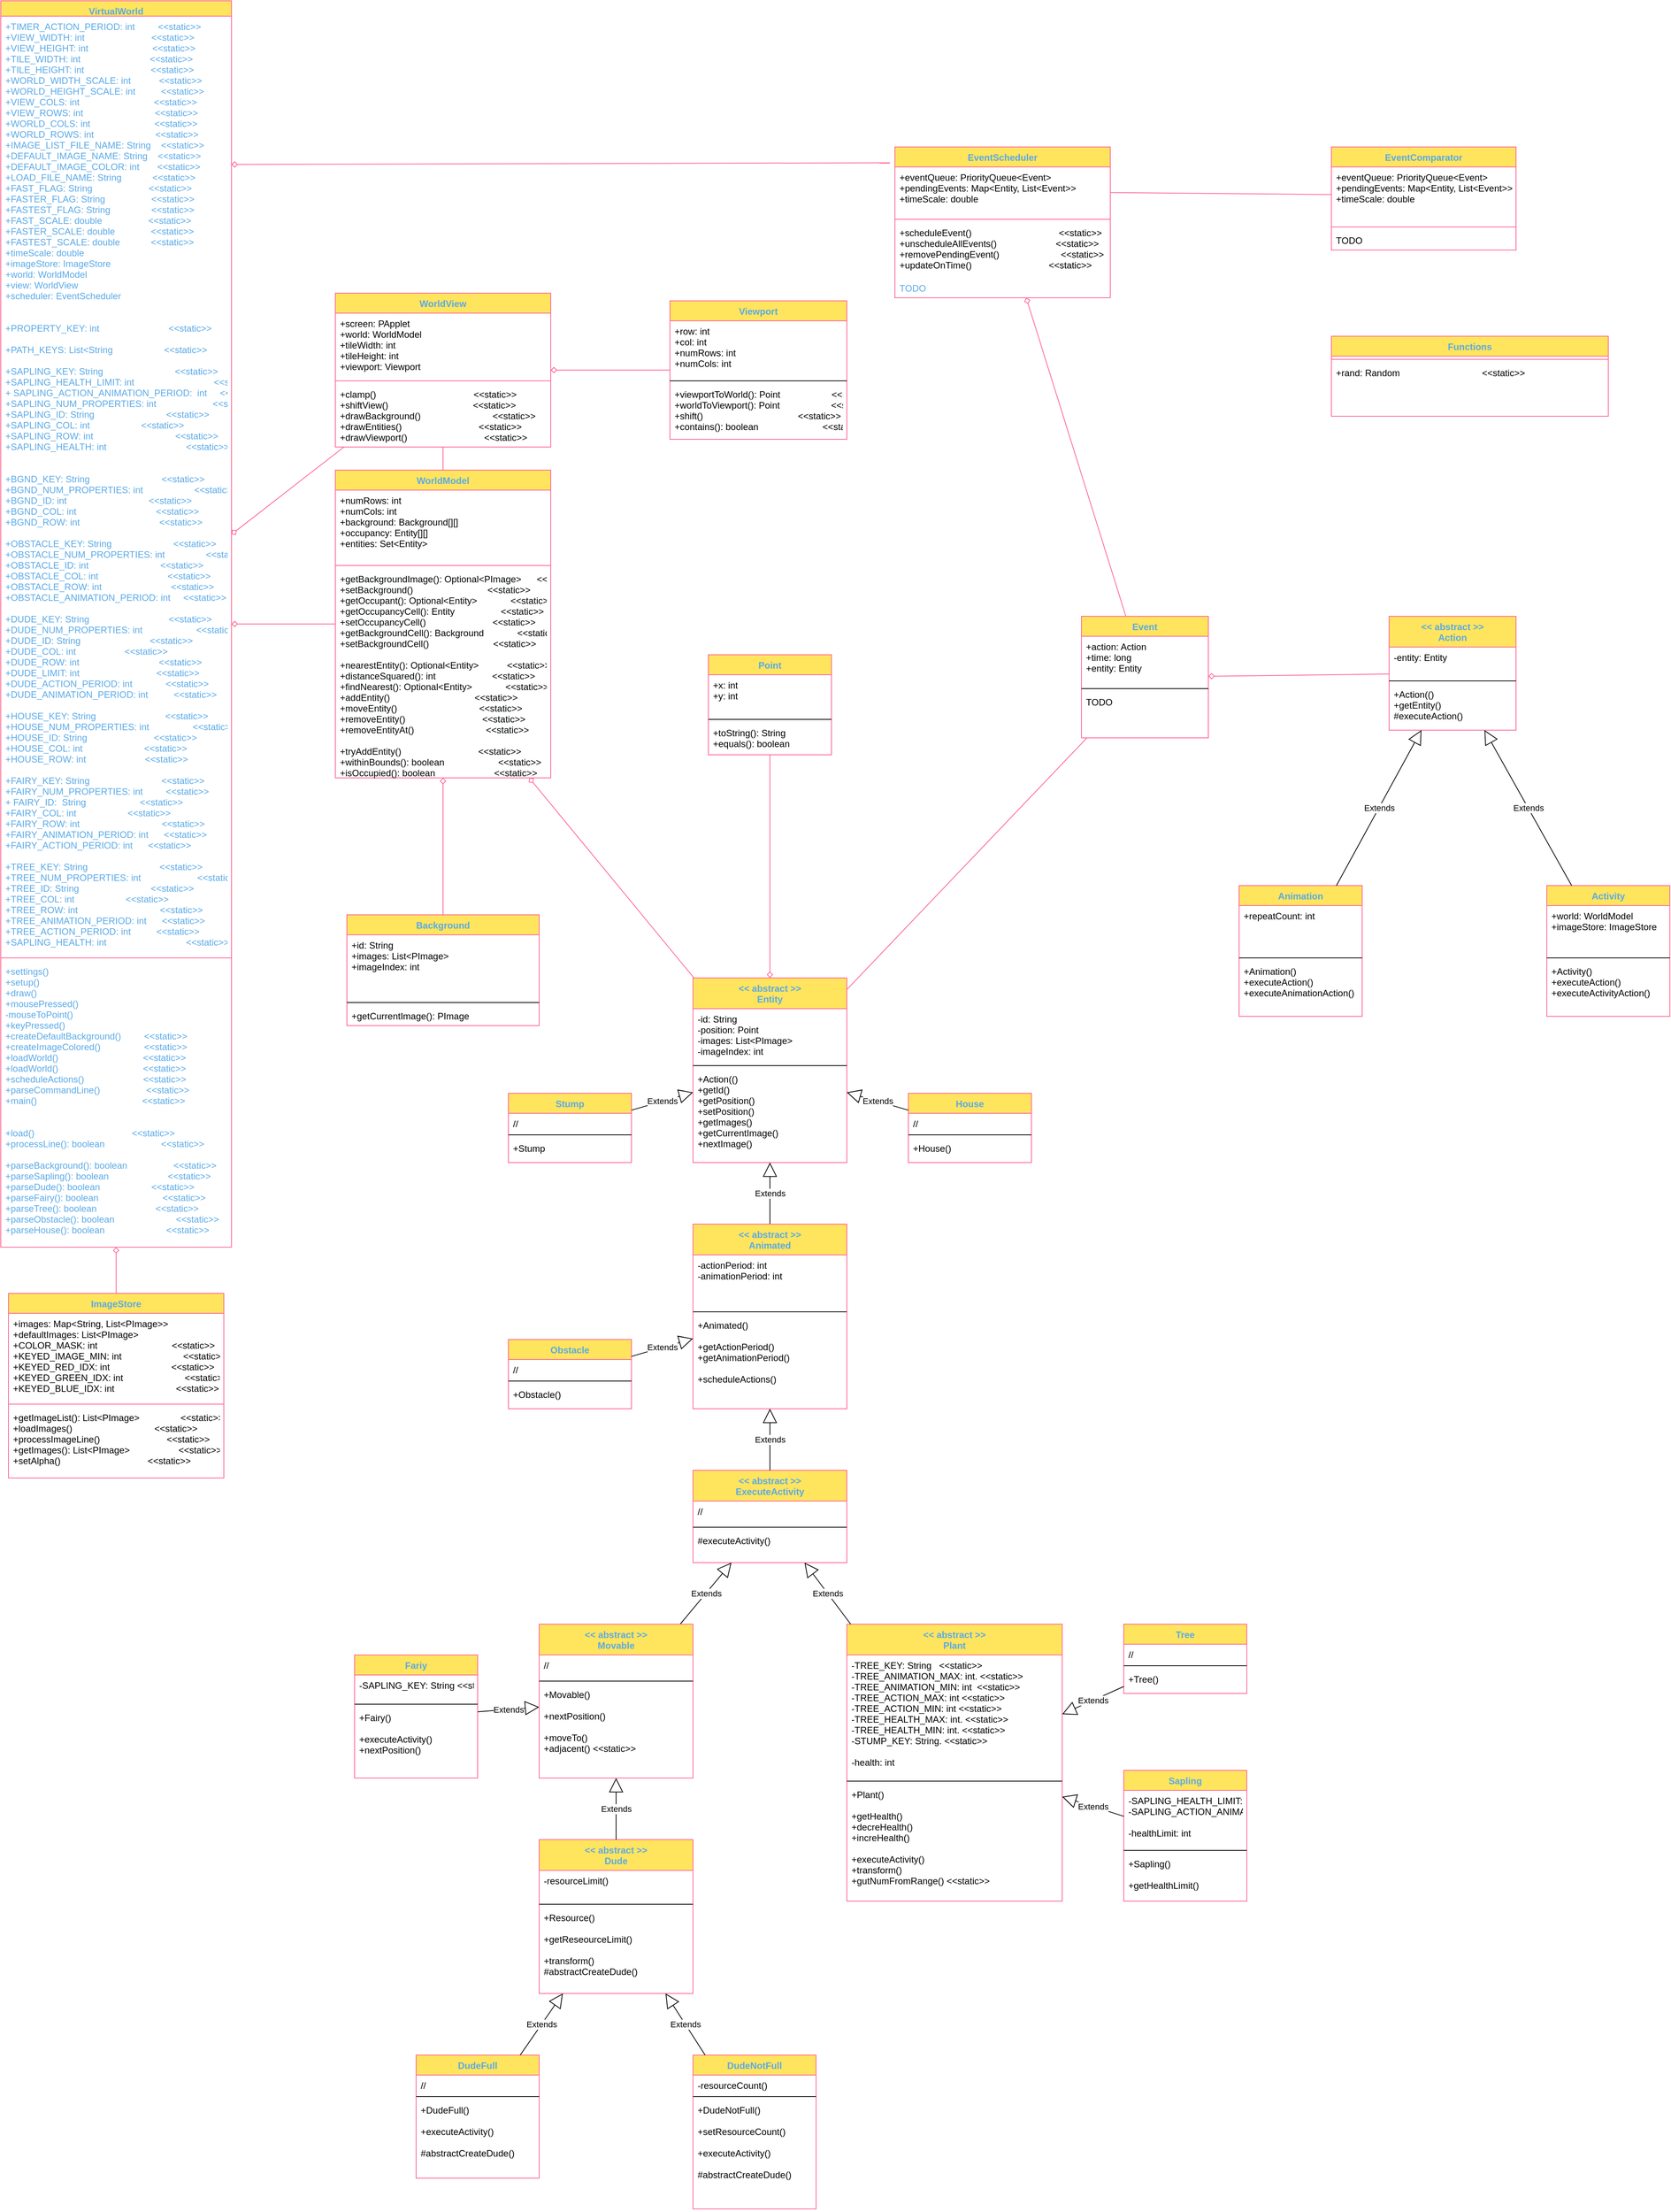 <mxfile version="16.6.4" type="device"><diagram id="Yo6Zvny2ZRX3JAPKxXua" name="Page 2"><mxGraphModel dx="1546" dy="811" grid="1" gridSize="10" guides="1" tooltips="1" connect="1" arrows="1" fold="1" page="1" pageScale="1" pageWidth="850" pageHeight="1100" math="0" shadow="0"><root><mxCell id="0"/><mxCell id="1" parent="0"/><mxCell id="8I9pphBKhg92I5GMk5e_-31" value="" style="graphMlID=e0;endArrow=none;strokeColor=#FF6392;strokeWidth=1.0;startArrow=diamond;startFill=0;endFill=1;fontColor=#5AA9E6;" parent="1" source="8I9pphBKhg92I5GMk5e_-50" target="8I9pphBKhg92I5GMk5e_-54" edge="1"><mxGeometry relative="1" as="geometry"/></mxCell><mxCell id="8I9pphBKhg92I5GMk5e_-32" value="" style="graphMlID=e1;endArrow=none;strokeColor=#FF6392;strokeWidth=1.0;startArrow=diamond;startFill=0;endFill=1;fontColor=#5AA9E6;" parent="1" source="8I9pphBKhg92I5GMk5e_-50" target="8I9pphBKhg92I5GMk5e_-60" edge="1"><mxGeometry relative="1" as="geometry"/></mxCell><mxCell id="8I9pphBKhg92I5GMk5e_-33" value="" style="graphMlID=e2;endArrow=none;strokeColor=#FF6392;strokeWidth=1.0;startArrow=diamond;startFill=0;endFill=1;fontColor=#5AA9E6;" parent="1" source="8I9pphBKhg92I5GMk5e_-60" target="8I9pphBKhg92I5GMk5e_-89" edge="1"><mxGeometry relative="1" as="geometry"><mxPoint x="648" y="240" as="sourcePoint"/></mxGeometry></mxCell><mxCell id="8I9pphBKhg92I5GMk5e_-34" value="" style="graphMlID=e3;endArrow=none;strokeColor=#FF6392;strokeWidth=1.0;startArrow=diamond;startFill=0;endFill=1;fontColor=#5AA9E6;entryX=-0.023;entryY=0.105;entryDx=0;entryDy=0;entryPerimeter=0;exitX=1;exitY=0.158;exitDx=0;exitDy=0;exitPerimeter=0;" parent="1" source="8I9pphBKhg92I5GMk5e_-51" target="8I9pphBKhg92I5GMk5e_-64" edge="1"><mxGeometry relative="1" as="geometry"><mxPoint x="840" y="580" as="targetPoint"/></mxGeometry></mxCell><mxCell id="8I9pphBKhg92I5GMk5e_-35" value="" style="graphMlID=e4;endArrow=none;strokeColor=#FF6392;strokeWidth=1.0;startArrow=diamond;startFill=0;endFill=1;fontColor=#5AA9E6;" parent="1" source="8I9pphBKhg92I5GMk5e_-53" target="8I9pphBKhg92I5GMk5e_-69" edge="1"><mxGeometry relative="1" as="geometry"/></mxCell><mxCell id="8I9pphBKhg92I5GMk5e_-36" value="" style="graphMlID=e5;endArrow=none;strokeColor=#FF6392;strokeWidth=1.0;startArrow=diamond;startFill=0;endFill=1;fontColor=#5AA9E6;" parent="1" source="8I9pphBKhg92I5GMk5e_-57" target="8I9pphBKhg92I5GMk5e_-82" edge="1"><mxGeometry relative="1" as="geometry"/></mxCell><mxCell id="8I9pphBKhg92I5GMk5e_-37" value="" style="graphMlID=e6;endArrow=none;strokeColor=#FF6392;strokeWidth=1.0;startArrow=diamond;startFill=0;endFill=1;fontColor=#5AA9E6;" parent="1" source="8I9pphBKhg92I5GMk5e_-64" target="8I9pphBKhg92I5GMk5e_-96" edge="1"><mxGeometry relative="1" as="geometry"/></mxCell><mxCell id="8I9pphBKhg92I5GMk5e_-38" value="" style="graphMlID=e7;endArrow=none;strokeColor=#FF6392;strokeWidth=1.0;startArrow=none;startFill=1;endFill=1;fontColor=#5AA9E6;" parent="1" source="8I9pphBKhg92I5GMk5e_-65" target="8I9pphBKhg92I5GMk5e_-73" edge="1"><mxGeometry relative="1" as="geometry"/></mxCell><mxCell id="8I9pphBKhg92I5GMk5e_-39" value="" style="graphMlID=e8;endArrow=none;strokeColor=#FF6392;strokeWidth=1.0;startArrow=diamond;startFill=0;endFill=1;fontColor=#5AA9E6;" parent="1" source="8I9pphBKhg92I5GMk5e_-57" target="BsFoNp_KqIz-c0lvUSB7-7" edge="1"><mxGeometry relative="1" as="geometry"><mxPoint x="710" y="80" as="sourcePoint"/><mxPoint x="940" y="1207.894" as="targetPoint"/></mxGeometry></mxCell><mxCell id="8I9pphBKhg92I5GMk5e_-40" value="" style="graphMlID=e9;endArrow=none;strokeColor=#FF6392;strokeWidth=1.0;startArrow=diamond;startFill=0;endFill=1;fontColor=#5AA9E6;" parent="1" source="BsFoNp_KqIz-c0lvUSB7-7" target="8I9pphBKhg92I5GMk5e_-104" edge="1"><mxGeometry relative="1" as="geometry"><mxPoint x="1020" y="1198" as="sourcePoint"/></mxGeometry></mxCell><mxCell id="8I9pphBKhg92I5GMk5e_-42" value="" style="graphMlID=e11;endArrow=none;strokeColor=#FF6392;strokeWidth=1.0;startArrow=diamond;startFill=0;endFill=1;fontColor=#5AA9E6;" parent="1" source="8I9pphBKhg92I5GMk5e_-96" target="BsFoNp_KqIz-c0lvUSB7-1" edge="1"><mxGeometry relative="1" as="geometry"><mxPoint x="1507.5" y="1120" as="targetPoint"/></mxGeometry></mxCell><mxCell id="8I9pphBKhg92I5GMk5e_-44" value="" style="graphMlID=e13;endArrow=none;strokeColor=#FF6392;strokeWidth=1.0;startArrow=none;startFill=1;endFill=1;fontColor=#5AA9E6;" parent="1" source="8I9pphBKhg92I5GMk5e_-60" target="8I9pphBKhg92I5GMk5e_-54" edge="1"><mxGeometry relative="1" as="geometry"><mxPoint x="595" y="660" as="targetPoint"/></mxGeometry></mxCell><mxCell id="8I9pphBKhg92I5GMk5e_-45" value="" style="graphMlID=e14;endArrow=none;strokeColor=#FF6392;strokeWidth=1.0;startArrow=none;startFill=1;endFill=1;fontColor=#5AA9E6;" parent="1" source="8I9pphBKhg92I5GMk5e_-96" target="BsFoNp_KqIz-c0lvUSB7-7" edge="1"><mxGeometry relative="1" as="geometry"><mxPoint x="1100" y="1218.344" as="targetPoint"/></mxGeometry></mxCell><mxCell id="8I9pphBKhg92I5GMk5e_-50" value="VirtualWorld" style="swimlane;fontStyle=1;align=center;verticalAlign=top;childLayout=stackLayout;horizontal=1;startSize=20;horizontalStack=0;resizeParent=1;resizeParentMax=0;resizeLast=0;collapsible=1;marginBottom=0;hachureGap=4;pointerEvents=0;fillColor=#FFE45E;strokeColor=#FF6392;fontColor=#5AA9E6;" parent="1" vertex="1"><mxGeometry x="20" y="10" width="300" height="1620" as="geometry"/></mxCell><mxCell id="8I9pphBKhg92I5GMk5e_-51" value="+TIMER_ACTION_PERIOD: int         &lt;&lt;static&gt;&gt;&#10;+VIEW_WIDTH: int                          &lt;&lt;static&gt;&gt;&#10;+VIEW_HEIGHT: int                         &lt;&lt;static&gt;&gt;&#10;+TILE_WIDTH: int                           &lt;&lt;static&gt;&gt;&#10;+TILE_HEIGHT: int                          &lt;&lt;static&gt;&gt;&#10;+WORLD_WIDTH_SCALE: int           &lt;&lt;static&gt;&gt;&#10;+WORLD_HEIGHT_SCALE: int          &lt;&lt;static&gt;&gt;&#10;+VIEW_COLS: int                             &lt;&lt;static&gt;&gt;&#10;+VIEW_ROWS: int                            &lt;&lt;static&gt;&gt;&#10;+WORLD_COLS: int                         &lt;&lt;static&gt;&gt;&#10;+WORLD_ROWS: int                        &lt;&lt;static&gt;&gt;&#10;+IMAGE_LIST_FILE_NAME: String    &lt;&lt;static&gt;&gt;&#10;+DEFAULT_IMAGE_NAME: String    &lt;&lt;static&gt;&gt;&#10;+DEFAULT_IMAGE_COLOR: int       &lt;&lt;static&gt;&gt;&#10;+LOAD_FILE_NAME: String            &lt;&lt;static&gt;&gt;&#10;+FAST_FLAG: String                      &lt;&lt;static&gt;&gt;&#10;+FASTER_FLAG: String                  &lt;&lt;static&gt;&gt;&#10;+FASTEST_FLAG: String                &lt;&lt;static&gt;&gt;&#10;+FAST_SCALE: double                  &lt;&lt;static&gt;&gt;&#10;+FASTER_SCALE: double              &lt;&lt;static&gt;&gt;&#10;+FASTEST_SCALE: double            &lt;&lt;static&gt;&gt;&#10;+timeScale: double&#10;+imageStore: ImageStore&#10;+world: WorldModel&#10;+view: WorldView&#10;+scheduler: EventScheduler&#10;&#10;&#10;+PROPERTY_KEY: int                           &lt;&lt;static&gt;&gt;&#10;&#10;+PATH_KEYS: List&lt;String                    &lt;&lt;static&gt;&gt;&#10;&#10;+SAPLING_KEY: String                            &lt;&lt;static&gt;&gt;&#10;+SAPLING_HEALTH_LIMIT: int                               &lt;&lt;static&gt;&gt;&#10;+ SAPLING_ACTION_ANIMATION_PERIOD:  int     &lt;&lt;static&gt;&gt;&#10;+SAPLING_NUM_PROPERTIES: int                      &lt;&lt;static&gt;&gt;&#10;+SAPLING_ID: String                            &lt;&lt;static&gt;&gt;&#10;+SAPLING_COL: int                    &lt;&lt;static&gt;&gt;&#10;+SAPLING_ROW: int                                &lt;&lt;static&gt;&gt;&#10;+SAPLING_HEALTH: int                               &lt;&lt;static&gt;&gt;&#10;&#10;&#10;+BGND_KEY: String                            &lt;&lt;static&gt;&gt;&#10;+BGND_NUM_PROPERTIES: int                    &lt;&lt;static&gt;&gt;&#10;+BGND_ID: int                                &lt;&lt;static&gt;&gt;&#10;+BGND_COL: int                               &lt;&lt;static&gt;&gt;&#10;+BGND_ROW: int                               &lt;&lt;static&gt;&gt;&#10;&#10;+OBSTACLE_KEY: String                        &lt;&lt;static&gt;&gt;&#10;+OBSTACLE_NUM_PROPERTIES: int                &lt;&lt;static&gt;&gt;&#10;+OBSTACLE_ID: int                            &lt;&lt;static&gt;&gt;&#10;+OBSTACLE_COL: int                           &lt;&lt;static&gt;&gt;&#10;+OBSTACLE_ROW: int                           &lt;&lt;static&gt;&gt;&#10;+OBSTACLE_ANIMATION_PERIOD: int     &lt;&lt;static&gt;&gt;&#10;&#10;+DUDE_KEY: String                               &lt;&lt;static&gt;&gt;&#10;+DUDE_NUM_PROPERTIES: int                     &lt;&lt;static&gt;&gt;&#10;+DUDE_ID: String                           &lt;&lt;static&gt;&gt;&#10;+DUDE_COL: int                   &lt;&lt;static&gt;&gt;&#10;+DUDE_ROW: int                               &lt;&lt;static&gt;&gt;&#10;+DUDE_LIMIT: int                              &lt;&lt;static&gt;&gt;&#10;+DUDE_ACTION_PERIOD: int             &lt;&lt;static&gt;&gt;&#10;+DUDE_ANIMATION_PERIOD: int          &lt;&lt;static&gt;&gt;&#10;&#10;+HOUSE_KEY: String                           &lt;&lt;static&gt;&gt;&#10;+HOUSE_NUM_PROPERTIES: int                 &lt;&lt;static&gt;&gt;&#10;+HOUSE_ID: String                          &lt;&lt;static&gt;&gt;&#10;+HOUSE_COL: int                        &lt;&lt;static&gt;&gt;&#10;+HOUSE_ROW: int                       &lt;&lt;static&gt;&gt;&#10;&#10;+FAIRY_KEY: String                            &lt;&lt;static&gt;&gt;&#10;+FAIRY_NUM_PROPERTIES: int         &lt;&lt;static&gt;&gt;&#10;+ FAIRY_ID:  String                     &lt;&lt;static&gt;&gt;&#10;+FAIRY_COL: int                    &lt;&lt;static&gt;&gt;&#10;+FAIRY_ROW: int                                &lt;&lt;static&gt;&gt;&#10;+FAIRY_ANIMATION_PERIOD: int      &lt;&lt;static&gt;&gt;&#10;+FAIRY_ACTION_PERIOD: int      &lt;&lt;static&gt;&gt;&#10;&#10;+TREE_KEY: String                            &lt;&lt;static&gt;&gt;&#10;+TREE_NUM_PROPERTIES: int                      &lt;&lt;static&gt;&gt;&#10;+TREE_ID: String                            &lt;&lt;static&gt;&gt;&#10;+TREE_COL: int                    &lt;&lt;static&gt;&gt;&#10;+TREE_ROW: int                                &lt;&lt;static&gt;&gt;&#10;+TREE_ANIMATION_PERIOD: int      &lt;&lt;static&gt;&gt;&#10;+TREE_ACTION_PERIOD: int          &lt;&lt;static&gt;&gt;&#10;+SAPLING_HEALTH: int                               &lt;&lt;static&gt;&gt;&#10;" style="text;strokeColor=none;fillColor=none;align=left;verticalAlign=top;spacingLeft=4;spacingRight=4;overflow=hidden;rotatable=0;points=[[0,0.5],[1,0.5]];portConstraint=eastwest;fontColor=#5AA9E6;" parent="8I9pphBKhg92I5GMk5e_-50" vertex="1"><mxGeometry y="20" width="300" height="1220" as="geometry"/></mxCell><mxCell id="8I9pphBKhg92I5GMk5e_-52" value="" style="line;strokeWidth=1;fillColor=none;align=left;verticalAlign=middle;spacingTop=-1;spacingLeft=3;spacingRight=3;rotatable=0;labelPosition=right;points=[];portConstraint=eastwest;strokeColor=#FF6392;fontColor=#5AA9E6;" parent="8I9pphBKhg92I5GMk5e_-50" vertex="1"><mxGeometry y="1240" width="300" height="8" as="geometry"/></mxCell><mxCell id="8I9pphBKhg92I5GMk5e_-53" value="+settings()&#10;+setup()&#10;+draw()&#10;+mousePressed()&#10;-mouseToPoint()&#10;+keyPressed()&#10;+createDefaultBackground()         &lt;&lt;static&gt;&gt;&#10;+createImageColored()                 &lt;&lt;static&gt;&gt;&#10;+loadWorld()                                 &lt;&lt;static&gt;&gt;&#10;+loadWorld()                                 &lt;&lt;static&gt;&gt;&#10;+scheduleActions()                       &lt;&lt;static&gt;&gt;&#10;+parseCommandLine()                  &lt;&lt;static&gt;&gt;&#10;+main()                                         &lt;&lt;static&gt;&gt;&#10;&#10;&#10;+load()                                      &lt;&lt;static&gt;&gt;&#10;+processLine(): boolean                      &lt;&lt;static&gt;&gt;&#10;&#10;+parseBackground(): boolean                  &lt;&lt;static&gt;&gt;&#10;+parseSapling(): boolean                       &lt;&lt;static&gt;&gt;&#10;+parseDude(): boolean                    &lt;&lt;static&gt;&gt;&#10;+parseFairy(): boolean                         &lt;&lt;static&gt;&gt;&#10;+parseTree(): boolean                       &lt;&lt;static&gt;&gt;&#10;+parseObstacle(): boolean                        &lt;&lt;static&gt;&gt;&#10;+parseHouse(): boolean                        &lt;&lt;static&gt;&gt;" style="text;strokeColor=none;fillColor=none;align=left;verticalAlign=top;spacingLeft=4;spacingRight=4;overflow=hidden;rotatable=0;points=[[0,0.5],[1,0.5]];portConstraint=eastwest;fontColor=#5AA9E6;" parent="8I9pphBKhg92I5GMk5e_-50" vertex="1"><mxGeometry y="1248" width="300" height="372" as="geometry"/></mxCell><mxCell id="8I9pphBKhg92I5GMk5e_-54" value="WorldModel" style="swimlane;fontStyle=1;align=center;verticalAlign=top;childLayout=stackLayout;horizontal=1;startSize=26;horizontalStack=0;resizeParent=1;resizeParentMax=0;resizeLast=0;collapsible=1;marginBottom=0;hachureGap=4;pointerEvents=0;sketch=0;fontColor=#5AA9E6;strokeColor=#FF6392;fillColor=#FFE45E;" parent="1" vertex="1"><mxGeometry x="455" y="620" width="280" height="400" as="geometry"/></mxCell><mxCell id="8I9pphBKhg92I5GMk5e_-55" value="+numRows: int&#10;+numCols: int&#10;+background: Background[][]&#10;+occupancy: Entity[][]&#10;+entities: Set&lt;Entity&gt;" style="text;strokeColor=none;fillColor=none;align=left;verticalAlign=top;spacingLeft=4;spacingRight=4;overflow=hidden;rotatable=0;points=[[0,0.5],[1,0.5]];portConstraint=eastwest;fontColor=#000000;" parent="8I9pphBKhg92I5GMk5e_-54" vertex="1"><mxGeometry y="26" width="280" height="94" as="geometry"/></mxCell><mxCell id="8I9pphBKhg92I5GMk5e_-56" value="" style="line;strokeWidth=1;fillColor=none;align=left;verticalAlign=middle;spacingTop=-1;spacingLeft=3;spacingRight=3;rotatable=0;labelPosition=right;points=[];portConstraint=eastwest;strokeColor=#FF6392;fontColor=#5AA9E6;" parent="8I9pphBKhg92I5GMk5e_-54" vertex="1"><mxGeometry y="120" width="280" height="8" as="geometry"/></mxCell><mxCell id="8I9pphBKhg92I5GMk5e_-57" value="+getBackgroundImage(): Optional&lt;PImage&gt;      &lt;&lt;static&gt;&gt;&#10;+setBackground()                             &lt;&lt;static&gt;&gt;&#10;+getOccupant(): Optional&lt;Entity&gt;             &lt;&lt;static&gt;&gt;&#10;+getOccupancyCell(): Entity                  &lt;&lt;static&gt;&gt;&#10;+setOccupancyCell()                          &lt;&lt;static&gt;&gt;&#10;+getBackgroundCell(): Background             &lt;&lt;static&gt;&gt;&#10;+setBackgroundCell()                         &lt;&lt;static&gt;&gt;&#10;&#10;+nearestEntity(): Optional&lt;Entity&gt;           &lt;&lt;static&gt;&gt;&#10;+distanceSquared(): int                      &lt;&lt;static&gt;&gt;&#10;+findNearest(): Optional&lt;Entity&gt;             &lt;&lt;static&gt;&gt;&#10;+addEntity()                                 &lt;&lt;static&gt;&gt;&#10;+moveEntity()                                &lt;&lt;static&gt;&gt;&#10;+removeEntity()                              &lt;&lt;static&gt;&gt;&#10;+removeEntityAt()                            &lt;&lt;static&gt;&gt;&#10;&#10;+tryAddEntity()                              &lt;&lt;static&gt;&gt;&#10;+withinBounds(): boolean                     &lt;&lt;static&gt;&gt;&#10;+isOccupied(): boolean                       &lt;&lt;static&gt;&gt;&#10;&#10;&#10;" style="text;strokeColor=none;fillColor=none;align=left;verticalAlign=top;spacingLeft=4;spacingRight=4;overflow=hidden;rotatable=0;points=[[0,0.5],[1,0.5]];portConstraint=eastwest;fontColor=#020405;" parent="8I9pphBKhg92I5GMk5e_-54" vertex="1"><mxGeometry y="128" width="280" height="272" as="geometry"/></mxCell><mxCell id="8I9pphBKhg92I5GMk5e_-60" value="WorldView" style="swimlane;fontStyle=1;align=center;verticalAlign=top;childLayout=stackLayout;horizontal=1;startSize=26;horizontalStack=0;resizeParent=1;resizeParentMax=0;resizeLast=0;collapsible=1;marginBottom=0;hachureGap=4;pointerEvents=0;sketch=0;fontColor=#5AA9E6;strokeColor=#FF6392;fillColor=#FFE45E;" parent="1" vertex="1"><mxGeometry x="455" y="390" width="280" height="200" as="geometry"/></mxCell><mxCell id="8I9pphBKhg92I5GMk5e_-61" value="+screen: PApplet&#10;+world: WorldModel&#10;+tileWidth: int&#10;+tileHeight: int&#10;+viewport: Viewport" style="text;strokeColor=none;fillColor=none;align=left;verticalAlign=top;spacingLeft=4;spacingRight=4;overflow=hidden;rotatable=0;points=[[0,0.5],[1,0.5]];portConstraint=eastwest;fontColor=#000000;" parent="8I9pphBKhg92I5GMk5e_-60" vertex="1"><mxGeometry y="26" width="280" height="84" as="geometry"/></mxCell><mxCell id="8I9pphBKhg92I5GMk5e_-62" value="" style="line;strokeWidth=1;fillColor=none;align=left;verticalAlign=middle;spacingTop=-1;spacingLeft=3;spacingRight=3;rotatable=0;labelPosition=right;points=[];portConstraint=eastwest;strokeColor=#FF6392;fontColor=#5AA9E6;" parent="8I9pphBKhg92I5GMk5e_-60" vertex="1"><mxGeometry y="110" width="280" height="8" as="geometry"/></mxCell><mxCell id="8I9pphBKhg92I5GMk5e_-63" value="+clamp()                                      &lt;&lt;static&gt;&gt;&#10;+shiftView()                                 &lt;&lt;static&gt;&gt;&#10;+drawBackground()                            &lt;&lt;static&gt;&gt;&#10;+drawEntities()                              &lt;&lt;static&gt;&gt;&#10;+drawViewport()                              &lt;&lt;static&gt;&gt;&#10;" style="text;strokeColor=none;fillColor=none;align=left;verticalAlign=top;spacingLeft=4;spacingRight=4;overflow=hidden;rotatable=0;points=[[0,0.5],[1,0.5]];portConstraint=eastwest;fontColor=#000000;" parent="8I9pphBKhg92I5GMk5e_-60" vertex="1"><mxGeometry y="118" width="280" height="82" as="geometry"/></mxCell><mxCell id="8I9pphBKhg92I5GMk5e_-64" value="EventScheduler" style="swimlane;fontStyle=1;align=center;verticalAlign=top;childLayout=stackLayout;horizontal=1;startSize=26;horizontalStack=0;resizeParent=1;resizeParentMax=0;resizeLast=0;collapsible=1;marginBottom=0;hachureGap=4;pointerEvents=0;sketch=0;fontColor=#5AA9E6;strokeColor=#FF6392;fillColor=#FFE45E;" parent="1" vertex="1"><mxGeometry x="1182.5" y="200" width="280" height="196" as="geometry"/></mxCell><mxCell id="8I9pphBKhg92I5GMk5e_-65" value="+eventQueue: PriorityQueue&lt;Event&gt;&#10;+pendingEvents: Map&lt;Entity, List&lt;Event&gt;&gt;&#10;+timeScale: double" style="text;strokeColor=none;fillColor=none;align=left;verticalAlign=top;spacingLeft=4;spacingRight=4;overflow=hidden;rotatable=0;points=[[0,0.5],[1,0.5]];portConstraint=eastwest;fontColor=#000000;" parent="8I9pphBKhg92I5GMk5e_-64" vertex="1"><mxGeometry y="26" width="280" height="64" as="geometry"/></mxCell><mxCell id="8I9pphBKhg92I5GMk5e_-66" value="" style="line;strokeWidth=1;fillColor=none;align=left;verticalAlign=middle;spacingTop=-1;spacingLeft=3;spacingRight=3;rotatable=0;labelPosition=right;points=[];portConstraint=eastwest;strokeColor=#FF6392;fontColor=#5AA9E6;" parent="8I9pphBKhg92I5GMk5e_-64" vertex="1"><mxGeometry y="90" width="280" height="8" as="geometry"/></mxCell><mxCell id="8I9pphBKhg92I5GMk5e_-67" value="+scheduleEvent()                                  &lt;&lt;static&gt;&gt;&#10;+unscheduleAllEvents()                       &lt;&lt;static&gt;&gt;&#10;+removePendingEvent()                        &lt;&lt;static&gt;&gt;&#10;+updateOnTime()                              &lt;&lt;static&gt;&gt;&#10;" style="text;strokeColor=none;fillColor=none;align=left;verticalAlign=top;spacingLeft=4;spacingRight=4;overflow=hidden;rotatable=0;points=[[0,0.5],[1,0.5]];portConstraint=eastwest;fontColor=#000000;" parent="8I9pphBKhg92I5GMk5e_-64" vertex="1"><mxGeometry y="98" width="280" height="72" as="geometry"/></mxCell><mxCell id="8I9pphBKhg92I5GMk5e_-76" value="TODO" style="text;strokeColor=none;fillColor=none;align=left;verticalAlign=top;spacingLeft=4;spacingRight=4;overflow=hidden;rotatable=0;points=[[0,0.5],[1,0.5]];portConstraint=eastwest;fontColor=#5AA9E6;" parent="8I9pphBKhg92I5GMk5e_-64" vertex="1"><mxGeometry y="170" width="280" height="26" as="geometry"/></mxCell><mxCell id="8I9pphBKhg92I5GMk5e_-68" value="ImageStore" style="swimlane;fontStyle=1;align=center;verticalAlign=top;childLayout=stackLayout;horizontal=1;startSize=26;horizontalStack=0;resizeParent=1;resizeParentMax=0;resizeLast=0;collapsible=1;marginBottom=0;hachureGap=4;pointerEvents=0;sketch=0;fontColor=#5AA9E6;strokeColor=#FF6392;fillColor=#FFE45E;" parent="1" vertex="1"><mxGeometry x="30" y="1690" width="280" height="240" as="geometry"/></mxCell><mxCell id="8I9pphBKhg92I5GMk5e_-69" value="+images: Map&lt;String, List&lt;PImage&gt;&gt;&#10;+defaultImages: List&lt;PImage&gt;&#10;+COLOR_MASK: int                             &lt;&lt;static&gt;&gt;&#10;+KEYED_IMAGE_MIN: int                        &lt;&lt;static&gt;&gt;&#10;+KEYED_RED_IDX: int                        &lt;&lt;static&gt;&gt;&#10;+KEYED_GREEN_IDX: int                        &lt;&lt;static&gt;&gt;&#10;+KEYED_BLUE_IDX: int                        &lt;&lt;static&gt;&gt;&#10;" style="text;strokeColor=none;fillColor=none;align=left;verticalAlign=top;spacingLeft=4;spacingRight=4;overflow=hidden;rotatable=0;points=[[0,0.5],[1,0.5]];portConstraint=eastwest;fontColor=#000000;" parent="8I9pphBKhg92I5GMk5e_-68" vertex="1"><mxGeometry y="26" width="280" height="114" as="geometry"/></mxCell><mxCell id="8I9pphBKhg92I5GMk5e_-70" value="" style="line;strokeWidth=1;fillColor=none;align=left;verticalAlign=middle;spacingTop=-1;spacingLeft=3;spacingRight=3;rotatable=0;labelPosition=right;points=[];portConstraint=eastwest;strokeColor=#FF6392;fontColor=#5AA9E6;" parent="8I9pphBKhg92I5GMk5e_-68" vertex="1"><mxGeometry y="140" width="280" height="8" as="geometry"/></mxCell><mxCell id="8I9pphBKhg92I5GMk5e_-71" value="+getImageList(): List&lt;PImage&gt;                &lt;&lt;static&gt;&gt;&#10;+loadImages()                                &lt;&lt;static&gt;&gt;&#10;+processImageLine()                          &lt;&lt;static&gt;&gt;&#10;+getImages(): List&lt;PImage&gt;                   &lt;&lt;static&gt;&gt;&#10;+setAlpha()                                  &lt;&lt;static&gt;&gt;&#10;&#10;" style="text;strokeColor=none;fillColor=none;align=left;verticalAlign=top;spacingLeft=4;spacingRight=4;overflow=hidden;rotatable=0;points=[[0,0.5],[1,0.5]];portConstraint=eastwest;fontColor=#000000;" parent="8I9pphBKhg92I5GMk5e_-68" vertex="1"><mxGeometry y="148" width="280" height="92" as="geometry"/></mxCell><mxCell id="8I9pphBKhg92I5GMk5e_-72" value="EventComparator" style="swimlane;fontStyle=1;align=center;verticalAlign=top;childLayout=stackLayout;horizontal=1;startSize=26;horizontalStack=0;resizeParent=1;resizeParentMax=0;resizeLast=0;collapsible=1;marginBottom=0;hachureGap=4;pointerEvents=0;sketch=0;fontColor=#5AA9E6;strokeColor=#FF6392;fillColor=#FFE45E;" parent="1" vertex="1"><mxGeometry x="1750" y="200" width="240" height="134" as="geometry"/></mxCell><mxCell id="8I9pphBKhg92I5GMk5e_-73" value="+eventQueue: PriorityQueue&lt;Event&gt;&#10;+pendingEvents: Map&lt;Entity, List&lt;Event&gt;&gt;&#10;+timeScale: double" style="text;strokeColor=none;fillColor=none;align=left;verticalAlign=top;spacingLeft=4;spacingRight=4;overflow=hidden;rotatable=0;points=[[0,0.5],[1,0.5]];portConstraint=eastwest;fontColor=#000000;" parent="8I9pphBKhg92I5GMk5e_-72" vertex="1"><mxGeometry y="26" width="240" height="74" as="geometry"/></mxCell><mxCell id="8I9pphBKhg92I5GMk5e_-74" value="" style="line;strokeWidth=1;fillColor=none;align=left;verticalAlign=middle;spacingTop=-1;spacingLeft=3;spacingRight=3;rotatable=0;labelPosition=right;points=[];portConstraint=eastwest;strokeColor=#FF6392;fontColor=#5AA9E6;" parent="8I9pphBKhg92I5GMk5e_-72" vertex="1"><mxGeometry y="100" width="240" height="8" as="geometry"/></mxCell><mxCell id="8I9pphBKhg92I5GMk5e_-75" value="TODO" style="text;strokeColor=none;fillColor=none;align=left;verticalAlign=top;spacingLeft=4;spacingRight=4;overflow=hidden;rotatable=0;points=[[0,0.5],[1,0.5]];portConstraint=eastwest;fontColor=#000000;" parent="8I9pphBKhg92I5GMk5e_-72" vertex="1"><mxGeometry y="108" width="240" height="26" as="geometry"/></mxCell><mxCell id="8I9pphBKhg92I5GMk5e_-77" value="Functions" style="swimlane;fontStyle=1;align=center;verticalAlign=top;childLayout=stackLayout;horizontal=1;startSize=26;horizontalStack=0;resizeParent=1;resizeParentMax=0;resizeLast=0;collapsible=1;marginBottom=0;hachureGap=4;pointerEvents=0;sketch=0;fontColor=#5AA9E6;strokeColor=#FF6392;fillColor=#FFE45E;" parent="1" vertex="1"><mxGeometry x="1750" y="446" width="360" height="104" as="geometry"/></mxCell><mxCell id="8I9pphBKhg92I5GMk5e_-79" value="" style="line;strokeWidth=1;fillColor=none;align=left;verticalAlign=middle;spacingTop=-1;spacingLeft=3;spacingRight=3;rotatable=0;labelPosition=right;points=[];portConstraint=eastwest;strokeColor=#FF6392;fontColor=#5AA9E6;" parent="8I9pphBKhg92I5GMk5e_-77" vertex="1"><mxGeometry y="26" width="360" height="8" as="geometry"/></mxCell><mxCell id="8I9pphBKhg92I5GMk5e_-80" value="+rand: Random                                &lt;&lt;static&gt;&gt;&#10;" style="text;strokeColor=none;fillColor=none;align=left;verticalAlign=top;spacingLeft=4;spacingRight=4;overflow=hidden;rotatable=0;points=[[0,0.5],[1,0.5]];portConstraint=eastwest;fontColor=#000000;" parent="8I9pphBKhg92I5GMk5e_-77" vertex="1"><mxGeometry y="34" width="360" height="70" as="geometry"/></mxCell><mxCell id="8I9pphBKhg92I5GMk5e_-81" value="Background" style="swimlane;fontStyle=1;align=center;verticalAlign=top;childLayout=stackLayout;horizontal=1;startSize=26;horizontalStack=0;resizeParent=1;resizeParentMax=0;resizeLast=0;collapsible=1;marginBottom=0;hachureGap=4;pointerEvents=0;sketch=0;fontColor=#5AA9E6;strokeColor=#FF6392;fillColor=#FFE45E;" parent="1" vertex="1"><mxGeometry x="470" y="1198" width="250" height="144" as="geometry"/></mxCell><mxCell id="8I9pphBKhg92I5GMk5e_-82" value="+id: String&#10;+images: List&lt;PImage&gt;&#10;+imageIndex: int" style="text;strokeColor=none;fillColor=none;align=left;verticalAlign=top;spacingLeft=4;spacingRight=4;overflow=hidden;rotatable=0;points=[[0,0.5],[1,0.5]];portConstraint=eastwest;" parent="8I9pphBKhg92I5GMk5e_-81" vertex="1"><mxGeometry y="26" width="250" height="84" as="geometry"/></mxCell><mxCell id="8I9pphBKhg92I5GMk5e_-83" value="" style="line;strokeWidth=1;fillColor=none;align=left;verticalAlign=middle;spacingTop=-1;spacingLeft=3;spacingRight=3;rotatable=0;labelPosition=right;points=[];portConstraint=eastwest;" parent="8I9pphBKhg92I5GMk5e_-81" vertex="1"><mxGeometry y="110" width="250" height="8" as="geometry"/></mxCell><mxCell id="8I9pphBKhg92I5GMk5e_-84" value="+getCurrentImage(): PImage " style="text;strokeColor=none;fillColor=none;align=left;verticalAlign=top;spacingLeft=4;spacingRight=4;overflow=hidden;rotatable=0;points=[[0,0.5],[1,0.5]];portConstraint=eastwest;" parent="8I9pphBKhg92I5GMk5e_-81" vertex="1"><mxGeometry y="118" width="250" height="26" as="geometry"/></mxCell><mxCell id="8I9pphBKhg92I5GMk5e_-89" value="Viewport" style="swimlane;fontStyle=1;align=center;verticalAlign=top;childLayout=stackLayout;horizontal=1;startSize=26;horizontalStack=0;resizeParent=1;resizeParentMax=0;resizeLast=0;collapsible=1;marginBottom=0;hachureGap=4;pointerEvents=0;sketch=0;fontColor=#5AA9E6;strokeColor=#FF6392;fillColor=#FFE45E;" parent="1" vertex="1"><mxGeometry x="890" y="400" width="230" height="180" as="geometry"/></mxCell><mxCell id="8I9pphBKhg92I5GMk5e_-90" value="+row: int&#10;+col: int&#10;+numRows: int&#10;+numCols: int" style="text;strokeColor=none;fillColor=none;align=left;verticalAlign=top;spacingLeft=4;spacingRight=4;overflow=hidden;rotatable=0;points=[[0,0.5],[1,0.5]];portConstraint=eastwest;" parent="8I9pphBKhg92I5GMk5e_-89" vertex="1"><mxGeometry y="26" width="230" height="74" as="geometry"/></mxCell><mxCell id="8I9pphBKhg92I5GMk5e_-91" value="" style="line;strokeWidth=1;fillColor=none;align=left;verticalAlign=middle;spacingTop=-1;spacingLeft=3;spacingRight=3;rotatable=0;labelPosition=right;points=[];portConstraint=eastwest;" parent="8I9pphBKhg92I5GMk5e_-89" vertex="1"><mxGeometry y="100" width="230" height="8" as="geometry"/></mxCell><mxCell id="8I9pphBKhg92I5GMk5e_-92" value="+viewportToWorld(): Point                    &lt;&lt;static&gt;&gt;&#10;+worldToViewport(): Point                    &lt;&lt;static&gt;&gt;&#10;+shift()                                     &lt;&lt;static&gt;&gt;&#10;+contains(): boolean                         &lt;&lt;static&gt;&gt;&#10;" style="text;strokeColor=none;fillColor=none;align=left;verticalAlign=top;spacingLeft=4;spacingRight=4;overflow=hidden;rotatable=0;points=[[0,0.5],[1,0.5]];portConstraint=eastwest;" parent="8I9pphBKhg92I5GMk5e_-89" vertex="1"><mxGeometry y="108" width="230" height="72" as="geometry"/></mxCell><mxCell id="8I9pphBKhg92I5GMk5e_-96" value="Event" style="swimlane;fontStyle=1;align=center;verticalAlign=top;childLayout=stackLayout;horizontal=1;startSize=26;horizontalStack=0;resizeParent=1;resizeParentMax=0;resizeLast=0;collapsible=1;marginBottom=0;hachureGap=4;pointerEvents=0;sketch=0;fontColor=#5AA9E6;strokeColor=#FF6392;fillColor=#FFE45E;" parent="1" vertex="1"><mxGeometry x="1425" y="810" width="165" height="158" as="geometry"/></mxCell><mxCell id="8I9pphBKhg92I5GMk5e_-97" value="+action: Action&#10;+time: long&#10;+entity: Entity" style="text;strokeColor=none;fillColor=none;align=left;verticalAlign=top;spacingLeft=4;spacingRight=4;overflow=hidden;rotatable=0;points=[[0,0.5],[1,0.5]];portConstraint=eastwest;" parent="8I9pphBKhg92I5GMk5e_-96" vertex="1"><mxGeometry y="26" width="165" height="64" as="geometry"/></mxCell><mxCell id="8I9pphBKhg92I5GMk5e_-98" value="" style="line;strokeWidth=1;fillColor=none;align=left;verticalAlign=middle;spacingTop=-1;spacingLeft=3;spacingRight=3;rotatable=0;labelPosition=right;points=[];portConstraint=eastwest;" parent="8I9pphBKhg92I5GMk5e_-96" vertex="1"><mxGeometry y="90" width="165" height="8" as="geometry"/></mxCell><mxCell id="8I9pphBKhg92I5GMk5e_-99" value="TODO" style="text;strokeColor=none;fillColor=none;align=left;verticalAlign=top;spacingLeft=4;spacingRight=4;overflow=hidden;rotatable=0;points=[[0,0.5],[1,0.5]];portConstraint=eastwest;" parent="8I9pphBKhg92I5GMk5e_-96" vertex="1"><mxGeometry y="98" width="165" height="60" as="geometry"/></mxCell><mxCell id="8I9pphBKhg92I5GMk5e_-104" value="Point" style="swimlane;fontStyle=1;align=center;verticalAlign=top;childLayout=stackLayout;horizontal=1;startSize=26;horizontalStack=0;resizeParent=1;resizeParentMax=0;resizeLast=0;collapsible=1;marginBottom=0;hachureGap=4;pointerEvents=0;sketch=0;fontColor=#5AA9E6;strokeColor=#FF6392;fillColor=#FFE45E;" parent="1" vertex="1"><mxGeometry x="940" y="860" width="160" height="130" as="geometry"/></mxCell><mxCell id="8I9pphBKhg92I5GMk5e_-105" value="+x: int&#10;+y: int" style="text;strokeColor=none;fillColor=none;align=left;verticalAlign=top;spacingLeft=4;spacingRight=4;overflow=hidden;rotatable=0;points=[[0,0.5],[1,0.5]];portConstraint=eastwest;" parent="8I9pphBKhg92I5GMk5e_-104" vertex="1"><mxGeometry y="26" width="160" height="54" as="geometry"/></mxCell><mxCell id="8I9pphBKhg92I5GMk5e_-106" value="" style="line;strokeWidth=1;fillColor=none;align=left;verticalAlign=middle;spacingTop=-1;spacingLeft=3;spacingRight=3;rotatable=0;labelPosition=right;points=[];portConstraint=eastwest;" parent="8I9pphBKhg92I5GMk5e_-104" vertex="1"><mxGeometry y="80" width="160" height="8" as="geometry"/></mxCell><mxCell id="8I9pphBKhg92I5GMk5e_-107" value="+toString(): String&#10;+equals(): boolean" style="text;strokeColor=none;fillColor=none;align=left;verticalAlign=top;spacingLeft=4;spacingRight=4;overflow=hidden;rotatable=0;points=[[0,0.5],[1,0.5]];portConstraint=eastwest;" parent="8I9pphBKhg92I5GMk5e_-104" vertex="1"><mxGeometry y="88" width="160" height="42" as="geometry"/></mxCell><mxCell id="UeQn3pQ5Rd-lJXCB_yHx-2" value="Animation" style="swimlane;fontStyle=1;align=center;verticalAlign=top;childLayout=stackLayout;horizontal=1;startSize=26;horizontalStack=0;resizeParent=1;resizeParentMax=0;resizeLast=0;collapsible=1;marginBottom=0;hachureGap=4;pointerEvents=0;sketch=0;fontColor=#5AA9E6;strokeColor=#FF6392;fillColor=#FFE45E;" parent="1" vertex="1"><mxGeometry x="1630" y="1160" width="160" height="170" as="geometry"/></mxCell><mxCell id="UeQn3pQ5Rd-lJXCB_yHx-3" value="+repeatCount: int" style="text;strokeColor=none;fillColor=none;align=left;verticalAlign=top;spacingLeft=4;spacingRight=4;overflow=hidden;rotatable=0;points=[[0,0.5],[1,0.5]];portConstraint=eastwest;" parent="UeQn3pQ5Rd-lJXCB_yHx-2" vertex="1"><mxGeometry y="26" width="160" height="64" as="geometry"/></mxCell><mxCell id="UeQn3pQ5Rd-lJXCB_yHx-4" value="" style="line;strokeWidth=1;fillColor=none;align=left;verticalAlign=middle;spacingTop=-1;spacingLeft=3;spacingRight=3;rotatable=0;labelPosition=right;points=[];portConstraint=eastwest;" parent="UeQn3pQ5Rd-lJXCB_yHx-2" vertex="1"><mxGeometry y="90" width="160" height="8" as="geometry"/></mxCell><mxCell id="UeQn3pQ5Rd-lJXCB_yHx-5" value="+Animation()&#10;+executeAction()&#10;+executeAnimationAction()" style="text;strokeColor=none;fillColor=none;align=left;verticalAlign=top;spacingLeft=4;spacingRight=4;overflow=hidden;rotatable=0;points=[[0,0.5],[1,0.5]];portConstraint=eastwest;" parent="UeQn3pQ5Rd-lJXCB_yHx-2" vertex="1"><mxGeometry y="98" width="160" height="72" as="geometry"/></mxCell><mxCell id="UeQn3pQ5Rd-lJXCB_yHx-9" value="Activity" style="swimlane;fontStyle=1;align=center;verticalAlign=top;childLayout=stackLayout;horizontal=1;startSize=26;horizontalStack=0;resizeParent=1;resizeParentMax=0;resizeLast=0;collapsible=1;marginBottom=0;hachureGap=4;pointerEvents=0;sketch=0;fontColor=#5AA9E6;strokeColor=#FF6392;fillColor=#FFE45E;" parent="1" vertex="1"><mxGeometry x="2030" y="1160" width="160" height="170" as="geometry"/></mxCell><mxCell id="UeQn3pQ5Rd-lJXCB_yHx-10" value="+world: WorldModel&#10;+imageStore: ImageStore" style="text;strokeColor=none;fillColor=none;align=left;verticalAlign=top;spacingLeft=4;spacingRight=4;overflow=hidden;rotatable=0;points=[[0,0.5],[1,0.5]];portConstraint=eastwest;" parent="UeQn3pQ5Rd-lJXCB_yHx-9" vertex="1"><mxGeometry y="26" width="160" height="64" as="geometry"/></mxCell><mxCell id="UeQn3pQ5Rd-lJXCB_yHx-11" value="" style="line;strokeWidth=1;fillColor=none;align=left;verticalAlign=middle;spacingTop=-1;spacingLeft=3;spacingRight=3;rotatable=0;labelPosition=right;points=[];portConstraint=eastwest;" parent="UeQn3pQ5Rd-lJXCB_yHx-9" vertex="1"><mxGeometry y="90" width="160" height="8" as="geometry"/></mxCell><mxCell id="UeQn3pQ5Rd-lJXCB_yHx-12" value="+Activity()&#10;+executeAction()&#10;+executeActivityAction()" style="text;strokeColor=none;fillColor=none;align=left;verticalAlign=top;spacingLeft=4;spacingRight=4;overflow=hidden;rotatable=0;points=[[0,0.5],[1,0.5]];portConstraint=eastwest;" parent="UeQn3pQ5Rd-lJXCB_yHx-9" vertex="1"><mxGeometry y="98" width="160" height="72" as="geometry"/></mxCell><mxCell id="BsFoNp_KqIz-c0lvUSB7-1" value="&lt;&lt; abstract &gt;&gt;&#10;Action" style="swimlane;fontStyle=1;align=center;verticalAlign=top;childLayout=stackLayout;horizontal=1;startSize=40;horizontalStack=0;resizeParent=1;resizeParentMax=0;resizeLast=0;collapsible=1;marginBottom=0;hachureGap=4;pointerEvents=0;sketch=0;fontColor=#5AA9E6;strokeColor=#FF6392;fillColor=#FFE45E;" parent="1" vertex="1"><mxGeometry x="1825" y="810" width="165" height="148" as="geometry"/></mxCell><mxCell id="BsFoNp_KqIz-c0lvUSB7-2" value="-entity: Entity" style="text;strokeColor=none;fillColor=none;align=left;verticalAlign=top;spacingLeft=4;spacingRight=4;overflow=hidden;rotatable=0;points=[[0,0.5],[1,0.5]];portConstraint=eastwest;" parent="BsFoNp_KqIz-c0lvUSB7-1" vertex="1"><mxGeometry y="40" width="165" height="40" as="geometry"/></mxCell><mxCell id="BsFoNp_KqIz-c0lvUSB7-3" value="" style="line;strokeWidth=1;fillColor=none;align=left;verticalAlign=middle;spacingTop=-1;spacingLeft=3;spacingRight=3;rotatable=0;labelPosition=right;points=[];portConstraint=eastwest;" parent="BsFoNp_KqIz-c0lvUSB7-1" vertex="1"><mxGeometry y="80" width="165" height="8" as="geometry"/></mxCell><mxCell id="BsFoNp_KqIz-c0lvUSB7-4" value="+Action(()&#10;+getEntity()&#10;#executeAction()" style="text;strokeColor=none;fillColor=none;align=left;verticalAlign=top;spacingLeft=4;spacingRight=4;overflow=hidden;rotatable=0;points=[[0,0.5],[1,0.5]];portConstraint=eastwest;" parent="BsFoNp_KqIz-c0lvUSB7-1" vertex="1"><mxGeometry y="88" width="165" height="60" as="geometry"/></mxCell><mxCell id="BsFoNp_KqIz-c0lvUSB7-5" value="Extends" style="endArrow=block;endSize=16;endFill=0;html=1;rounded=0;" parent="1" source="UeQn3pQ5Rd-lJXCB_yHx-9" target="BsFoNp_KqIz-c0lvUSB7-1" edge="1"><mxGeometry width="160" relative="1" as="geometry"><mxPoint x="820" y="1790" as="sourcePoint"/><mxPoint x="980" y="1790" as="targetPoint"/></mxGeometry></mxCell><mxCell id="BsFoNp_KqIz-c0lvUSB7-6" value="Extends" style="endArrow=block;endSize=16;endFill=0;html=1;rounded=0;" parent="1" source="UeQn3pQ5Rd-lJXCB_yHx-2" target="BsFoNp_KqIz-c0lvUSB7-1" edge="1"><mxGeometry width="160" relative="1" as="geometry"><mxPoint x="1860" y="1372" as="sourcePoint"/><mxPoint x="1600" y="1258" as="targetPoint"/></mxGeometry></mxCell><mxCell id="BsFoNp_KqIz-c0lvUSB7-7" value="&lt;&lt; abstract &gt;&gt;&#10;Entity" style="swimlane;fontStyle=1;align=center;verticalAlign=top;childLayout=stackLayout;horizontal=1;startSize=40;horizontalStack=0;resizeParent=1;resizeParentMax=0;resizeLast=0;collapsible=1;marginBottom=0;hachureGap=4;pointerEvents=0;sketch=0;fontColor=#5AA9E6;strokeColor=#FF6392;fillColor=#FFE45E;" parent="1" vertex="1"><mxGeometry x="920" y="1280" width="200" height="240" as="geometry"/></mxCell><mxCell id="BsFoNp_KqIz-c0lvUSB7-8" value="-id: String&#10;-position: Point&#10;-images: List&lt;PImage&gt;&#10;-imageIndex: int" style="text;strokeColor=none;fillColor=none;align=left;verticalAlign=top;spacingLeft=4;spacingRight=4;overflow=hidden;rotatable=0;points=[[0,0.5],[1,0.5]];portConstraint=eastwest;" parent="BsFoNp_KqIz-c0lvUSB7-7" vertex="1"><mxGeometry y="40" width="200" height="70" as="geometry"/></mxCell><mxCell id="BsFoNp_KqIz-c0lvUSB7-9" value="" style="line;strokeWidth=1;fillColor=none;align=left;verticalAlign=middle;spacingTop=-1;spacingLeft=3;spacingRight=3;rotatable=0;labelPosition=right;points=[];portConstraint=eastwest;" parent="BsFoNp_KqIz-c0lvUSB7-7" vertex="1"><mxGeometry y="110" width="200" height="8" as="geometry"/></mxCell><mxCell id="BsFoNp_KqIz-c0lvUSB7-10" value="+Action(()&#10;+getId()&#10;+getPosition()&#10;+setPosition()&#10;+getImages()&#10;+getCurrentImage()&#10;+nextImage()" style="text;strokeColor=none;fillColor=none;align=left;verticalAlign=top;spacingLeft=4;spacingRight=4;overflow=hidden;rotatable=0;points=[[0,0.5],[1,0.5]];portConstraint=eastwest;" parent="BsFoNp_KqIz-c0lvUSB7-7" vertex="1"><mxGeometry y="118" width="200" height="122" as="geometry"/></mxCell><mxCell id="BsFoNp_KqIz-c0lvUSB7-13" value="Extends" style="endArrow=block;endSize=16;endFill=0;html=1;rounded=0;" parent="1" source="BsFoNp_KqIz-c0lvUSB7-14" target="BsFoNp_KqIz-c0lvUSB7-7" edge="1"><mxGeometry width="160" relative="1" as="geometry"><mxPoint x="680.003" y="1662" as="sourcePoint"/><mxPoint x="790.515" y="1460" as="targetPoint"/></mxGeometry></mxCell><mxCell id="BsFoNp_KqIz-c0lvUSB7-14" value="&lt;&lt; abstract &gt;&gt;&#10;Animated" style="swimlane;fontStyle=1;align=center;verticalAlign=top;childLayout=stackLayout;horizontal=1;startSize=40;horizontalStack=0;resizeParent=1;resizeParentMax=0;resizeLast=0;collapsible=1;marginBottom=0;hachureGap=4;pointerEvents=0;sketch=0;fontColor=#5AA9E6;strokeColor=#FF6392;fillColor=#FFE45E;" parent="1" vertex="1"><mxGeometry x="920" y="1600" width="200" height="240" as="geometry"/></mxCell><mxCell id="BsFoNp_KqIz-c0lvUSB7-15" value="-actionPeriod: int&#10;-animationPeriod: int" style="text;strokeColor=none;fillColor=none;align=left;verticalAlign=top;spacingLeft=4;spacingRight=4;overflow=hidden;rotatable=0;points=[[0,0.5],[1,0.5]];portConstraint=eastwest;" parent="BsFoNp_KqIz-c0lvUSB7-14" vertex="1"><mxGeometry y="40" width="200" height="70" as="geometry"/></mxCell><mxCell id="BsFoNp_KqIz-c0lvUSB7-16" value="" style="line;strokeWidth=1;fillColor=none;align=left;verticalAlign=middle;spacingTop=-1;spacingLeft=3;spacingRight=3;rotatable=0;labelPosition=right;points=[];portConstraint=eastwest;" parent="BsFoNp_KqIz-c0lvUSB7-14" vertex="1"><mxGeometry y="110" width="200" height="8" as="geometry"/></mxCell><mxCell id="BsFoNp_KqIz-c0lvUSB7-17" value="+Animated()&#10;&#10;+getActionPeriod()&#10;+getAnimationPeriod()&#10;&#10;+scheduleActions()&#10;&#10;" style="text;strokeColor=none;fillColor=none;align=left;verticalAlign=top;spacingLeft=4;spacingRight=4;overflow=hidden;rotatable=0;points=[[0,0.5],[1,0.5]];portConstraint=eastwest;" parent="BsFoNp_KqIz-c0lvUSB7-14" vertex="1"><mxGeometry y="118" width="200" height="122" as="geometry"/></mxCell><mxCell id="BsFoNp_KqIz-c0lvUSB7-33" value="&lt;&lt; abstract &gt;&gt;&#10;Plant" style="swimlane;fontStyle=1;align=center;verticalAlign=top;childLayout=stackLayout;horizontal=1;startSize=40;horizontalStack=0;resizeParent=1;resizeParentMax=0;resizeLast=0;collapsible=1;marginBottom=0;hachureGap=4;pointerEvents=0;sketch=0;fontColor=#5AA9E6;strokeColor=#FF6392;fillColor=#FFE45E;" parent="1" vertex="1"><mxGeometry x="1120" y="2120" width="280" height="360" as="geometry"/></mxCell><mxCell id="BsFoNp_KqIz-c0lvUSB7-34" value="-TREE_KEY: String   &lt;&lt;static&gt;&gt;&#10;-TREE_ANIMATION_MAX: int. &lt;&lt;static&gt;&gt;&#10;-TREE_ANIMATION_MIN: int  &lt;&lt;static&gt;&gt;&#10;-TREE_ACTION_MAX: int &lt;&lt;static&gt;&gt;&#10;-TREE_ACTION_MIN: int &lt;&lt;static&gt;&gt;&#10;-TREE_HEALTH_MAX: int. &lt;&lt;static&gt;&gt;&#10;-TREE_HEALTH_MIN: int. &lt;&lt;static&gt;&gt;&#10;-STUMP_KEY: String. &lt;&lt;static&gt;&gt;&#10;&#10;-health: int" style="text;strokeColor=none;fillColor=none;align=left;verticalAlign=top;spacingLeft=4;spacingRight=4;overflow=hidden;rotatable=0;points=[[0,0.5],[1,0.5]];portConstraint=eastwest;" parent="BsFoNp_KqIz-c0lvUSB7-33" vertex="1"><mxGeometry y="40" width="280" height="160" as="geometry"/></mxCell><mxCell id="BsFoNp_KqIz-c0lvUSB7-35" value="" style="line;strokeWidth=1;fillColor=none;align=left;verticalAlign=middle;spacingTop=-1;spacingLeft=3;spacingRight=3;rotatable=0;labelPosition=right;points=[];portConstraint=eastwest;" parent="BsFoNp_KqIz-c0lvUSB7-33" vertex="1"><mxGeometry y="200" width="280" height="8" as="geometry"/></mxCell><mxCell id="BsFoNp_KqIz-c0lvUSB7-36" value="+Plant()&#10;&#10;+getHealth()&#10;+decreHealth()&#10;+increHealth()&#10;&#10;+executeActivity()&#10;+transform()&#10;+gutNumFromRange() &lt;&lt;static&gt;&gt;" style="text;strokeColor=none;fillColor=none;align=left;verticalAlign=top;spacingLeft=4;spacingRight=4;overflow=hidden;rotatable=0;points=[[0,0.5],[1,0.5]];portConstraint=eastwest;" parent="BsFoNp_KqIz-c0lvUSB7-33" vertex="1"><mxGeometry y="208" width="280" height="152" as="geometry"/></mxCell><mxCell id="BsFoNp_KqIz-c0lvUSB7-38" value="Extends" style="endArrow=block;endSize=16;endFill=0;html=1;rounded=0;" parent="1" source="8mtn5kC0gyPgnwv6nl0m-7" target="8mtn5kC0gyPgnwv6nl0m-1" edge="1"><mxGeometry width="160" relative="1" as="geometry"><mxPoint x="903.333" y="2120" as="sourcePoint"/><mxPoint x="954" y="2160" as="targetPoint"/></mxGeometry></mxCell><mxCell id="BsFoNp_KqIz-c0lvUSB7-39" value="Extends" style="endArrow=block;endSize=16;endFill=0;html=1;rounded=0;" parent="1" source="BsFoNp_KqIz-c0lvUSB7-33" target="8mtn5kC0gyPgnwv6nl0m-1" edge="1"><mxGeometry width="160" relative="1" as="geometry"><mxPoint x="1039.062" y="1940" as="sourcePoint"/><mxPoint x="1083.553" y="2160" as="targetPoint"/></mxGeometry></mxCell><mxCell id="BsFoNp_KqIz-c0lvUSB7-40" value="&lt;&lt; abstract &gt;&gt;&#10;Dude" style="swimlane;fontStyle=1;align=center;verticalAlign=top;childLayout=stackLayout;horizontal=1;startSize=40;horizontalStack=0;resizeParent=1;resizeParentMax=0;resizeLast=0;collapsible=1;marginBottom=0;hachureGap=4;pointerEvents=0;sketch=0;fontColor=#5AA9E6;strokeColor=#FF6392;fillColor=#FFE45E;" parent="1" vertex="1"><mxGeometry x="720" y="2400" width="200" height="200" as="geometry"/></mxCell><mxCell id="BsFoNp_KqIz-c0lvUSB7-41" value="-resourceLimit()" style="text;strokeColor=none;fillColor=none;align=left;verticalAlign=top;spacingLeft=4;spacingRight=4;overflow=hidden;rotatable=0;points=[[0,0.5],[1,0.5]];portConstraint=eastwest;" parent="BsFoNp_KqIz-c0lvUSB7-40" vertex="1"><mxGeometry y="40" width="200" height="40" as="geometry"/></mxCell><mxCell id="BsFoNp_KqIz-c0lvUSB7-42" value="" style="line;strokeWidth=1;fillColor=none;align=left;verticalAlign=middle;spacingTop=-1;spacingLeft=3;spacingRight=3;rotatable=0;labelPosition=right;points=[];portConstraint=eastwest;" parent="BsFoNp_KqIz-c0lvUSB7-40" vertex="1"><mxGeometry y="80" width="200" height="8" as="geometry"/></mxCell><mxCell id="BsFoNp_KqIz-c0lvUSB7-43" value="+Resource()&#10;&#10;+getReseourceLimit()&#10;&#10;+transform()&#10;#abstractCreateDude()" style="text;strokeColor=none;fillColor=none;align=left;verticalAlign=top;spacingLeft=4;spacingRight=4;overflow=hidden;rotatable=0;points=[[0,0.5],[1,0.5]];portConstraint=eastwest;" parent="BsFoNp_KqIz-c0lvUSB7-40" vertex="1"><mxGeometry y="88" width="200" height="112" as="geometry"/></mxCell><mxCell id="BsFoNp_KqIz-c0lvUSB7-44" value="Extends" style="endArrow=block;endSize=16;endFill=0;html=1;rounded=0;" parent="1" source="BsFoNp_KqIz-c0lvUSB7-40" target="8mtn5kC0gyPgnwv6nl0m-7" edge="1"><mxGeometry width="160" relative="1" as="geometry"><mxPoint x="1135.921" y="2250" as="sourcePoint"/><mxPoint x="820" y="2320" as="targetPoint"/></mxGeometry></mxCell><mxCell id="BsFoNp_KqIz-c0lvUSB7-45" value="House" style="swimlane;fontStyle=1;align=center;verticalAlign=top;childLayout=stackLayout;horizontal=1;startSize=26;horizontalStack=0;resizeParent=1;resizeParentMax=0;resizeLast=0;collapsible=1;marginBottom=0;hachureGap=4;pointerEvents=0;sketch=0;fontColor=#5AA9E6;strokeColor=#FF6392;fillColor=#FFE45E;" parent="1" vertex="1"><mxGeometry x="1200" y="1430" width="160" height="90" as="geometry"/></mxCell><mxCell id="BsFoNp_KqIz-c0lvUSB7-46" value="//" style="text;strokeColor=none;fillColor=none;align=left;verticalAlign=top;spacingLeft=4;spacingRight=4;overflow=hidden;rotatable=0;points=[[0,0.5],[1,0.5]];portConstraint=eastwest;" parent="BsFoNp_KqIz-c0lvUSB7-45" vertex="1"><mxGeometry y="26" width="160" height="24" as="geometry"/></mxCell><mxCell id="BsFoNp_KqIz-c0lvUSB7-47" value="" style="line;strokeWidth=1;fillColor=none;align=left;verticalAlign=middle;spacingTop=-1;spacingLeft=3;spacingRight=3;rotatable=0;labelPosition=right;points=[];portConstraint=eastwest;" parent="BsFoNp_KqIz-c0lvUSB7-45" vertex="1"><mxGeometry y="50" width="160" height="8" as="geometry"/></mxCell><mxCell id="BsFoNp_KqIz-c0lvUSB7-48" value="+House()" style="text;strokeColor=none;fillColor=none;align=left;verticalAlign=top;spacingLeft=4;spacingRight=4;overflow=hidden;rotatable=0;points=[[0,0.5],[1,0.5]];portConstraint=eastwest;" parent="BsFoNp_KqIz-c0lvUSB7-45" vertex="1"><mxGeometry y="58" width="160" height="32" as="geometry"/></mxCell><mxCell id="BsFoNp_KqIz-c0lvUSB7-49" value="Stump" style="swimlane;fontStyle=1;align=center;verticalAlign=top;childLayout=stackLayout;horizontal=1;startSize=26;horizontalStack=0;resizeParent=1;resizeParentMax=0;resizeLast=0;collapsible=1;marginBottom=0;hachureGap=4;pointerEvents=0;sketch=0;fontColor=#5AA9E6;strokeColor=#FF6392;fillColor=#FFE45E;" parent="1" vertex="1"><mxGeometry x="680" y="1430" width="160" height="90" as="geometry"/></mxCell><mxCell id="BsFoNp_KqIz-c0lvUSB7-50" value="//" style="text;strokeColor=none;fillColor=none;align=left;verticalAlign=top;spacingLeft=4;spacingRight=4;overflow=hidden;rotatable=0;points=[[0,0.5],[1,0.5]];portConstraint=eastwest;" parent="BsFoNp_KqIz-c0lvUSB7-49" vertex="1"><mxGeometry y="26" width="160" height="24" as="geometry"/></mxCell><mxCell id="BsFoNp_KqIz-c0lvUSB7-51" value="" style="line;strokeWidth=1;fillColor=none;align=left;verticalAlign=middle;spacingTop=-1;spacingLeft=3;spacingRight=3;rotatable=0;labelPosition=right;points=[];portConstraint=eastwest;" parent="BsFoNp_KqIz-c0lvUSB7-49" vertex="1"><mxGeometry y="50" width="160" height="8" as="geometry"/></mxCell><mxCell id="BsFoNp_KqIz-c0lvUSB7-52" value="+Stump" style="text;strokeColor=none;fillColor=none;align=left;verticalAlign=top;spacingLeft=4;spacingRight=4;overflow=hidden;rotatable=0;points=[[0,0.5],[1,0.5]];portConstraint=eastwest;" parent="BsFoNp_KqIz-c0lvUSB7-49" vertex="1"><mxGeometry y="58" width="160" height="32" as="geometry"/></mxCell><mxCell id="BsFoNp_KqIz-c0lvUSB7-53" value="Extends" style="endArrow=block;endSize=16;endFill=0;html=1;rounded=0;" parent="1" source="BsFoNp_KqIz-c0lvUSB7-45" target="BsFoNp_KqIz-c0lvUSB7-7" edge="1"><mxGeometry width="160" relative="1" as="geometry"><mxPoint x="1027.5" y="1610" as="sourcePoint"/><mxPoint x="1027.5" y="1530" as="targetPoint"/></mxGeometry></mxCell><mxCell id="BsFoNp_KqIz-c0lvUSB7-54" value="Extends" style="endArrow=block;endSize=16;endFill=0;html=1;rounded=0;" parent="1" source="BsFoNp_KqIz-c0lvUSB7-49" target="BsFoNp_KqIz-c0lvUSB7-7" edge="1"><mxGeometry width="160" relative="1" as="geometry"><mxPoint x="1275" y="1353.321" as="sourcePoint"/><mxPoint x="1110" y="1391.107" as="targetPoint"/></mxGeometry></mxCell><mxCell id="BsFoNp_KqIz-c0lvUSB7-55" value="Obstacle" style="swimlane;fontStyle=1;align=center;verticalAlign=top;childLayout=stackLayout;horizontal=1;startSize=26;horizontalStack=0;resizeParent=1;resizeParentMax=0;resizeLast=0;collapsible=1;marginBottom=0;hachureGap=4;pointerEvents=0;sketch=0;fontColor=#5AA9E6;strokeColor=#FF6392;fillColor=#FFE45E;" parent="1" vertex="1"><mxGeometry x="680" y="1750" width="160" height="90" as="geometry"/></mxCell><mxCell id="BsFoNp_KqIz-c0lvUSB7-56" value="//" style="text;strokeColor=none;fillColor=none;align=left;verticalAlign=top;spacingLeft=4;spacingRight=4;overflow=hidden;rotatable=0;points=[[0,0.5],[1,0.5]];portConstraint=eastwest;" parent="BsFoNp_KqIz-c0lvUSB7-55" vertex="1"><mxGeometry y="26" width="160" height="24" as="geometry"/></mxCell><mxCell id="BsFoNp_KqIz-c0lvUSB7-57" value="" style="line;strokeWidth=1;fillColor=none;align=left;verticalAlign=middle;spacingTop=-1;spacingLeft=3;spacingRight=3;rotatable=0;labelPosition=right;points=[];portConstraint=eastwest;" parent="BsFoNp_KqIz-c0lvUSB7-55" vertex="1"><mxGeometry y="50" width="160" height="8" as="geometry"/></mxCell><mxCell id="BsFoNp_KqIz-c0lvUSB7-58" value="+Obstacle()" style="text;strokeColor=none;fillColor=none;align=left;verticalAlign=top;spacingLeft=4;spacingRight=4;overflow=hidden;rotatable=0;points=[[0,0.5],[1,0.5]];portConstraint=eastwest;" parent="BsFoNp_KqIz-c0lvUSB7-55" vertex="1"><mxGeometry y="58" width="160" height="32" as="geometry"/></mxCell><mxCell id="BsFoNp_KqIz-c0lvUSB7-59" value="Extends" style="endArrow=block;endSize=16;endFill=0;html=1;rounded=0;" parent="1" source="BsFoNp_KqIz-c0lvUSB7-55" target="BsFoNp_KqIz-c0lvUSB7-14" edge="1"><mxGeometry width="160" relative="1" as="geometry"><mxPoint x="1027.5" y="1610" as="sourcePoint"/><mxPoint x="1028" y="1530" as="targetPoint"/></mxGeometry></mxCell><mxCell id="BsFoNp_KqIz-c0lvUSB7-60" value="Tree" style="swimlane;fontStyle=1;align=center;verticalAlign=top;childLayout=stackLayout;horizontal=1;startSize=26;horizontalStack=0;resizeParent=1;resizeParentMax=0;resizeLast=0;collapsible=1;marginBottom=0;hachureGap=4;pointerEvents=0;sketch=0;fontColor=#5AA9E6;strokeColor=#FF6392;fillColor=#FFE45E;" parent="1" vertex="1"><mxGeometry x="1480" y="2120" width="160" height="90" as="geometry"/></mxCell><mxCell id="BsFoNp_KqIz-c0lvUSB7-61" value="//" style="text;strokeColor=none;fillColor=none;align=left;verticalAlign=top;spacingLeft=4;spacingRight=4;overflow=hidden;rotatable=0;points=[[0,0.5],[1,0.5]];portConstraint=eastwest;" parent="BsFoNp_KqIz-c0lvUSB7-60" vertex="1"><mxGeometry y="26" width="160" height="24" as="geometry"/></mxCell><mxCell id="BsFoNp_KqIz-c0lvUSB7-62" value="" style="line;strokeWidth=1;fillColor=none;align=left;verticalAlign=middle;spacingTop=-1;spacingLeft=3;spacingRight=3;rotatable=0;labelPosition=right;points=[];portConstraint=eastwest;" parent="BsFoNp_KqIz-c0lvUSB7-60" vertex="1"><mxGeometry y="50" width="160" height="8" as="geometry"/></mxCell><mxCell id="BsFoNp_KqIz-c0lvUSB7-63" value="+Tree()" style="text;strokeColor=none;fillColor=none;align=left;verticalAlign=top;spacingLeft=4;spacingRight=4;overflow=hidden;rotatable=0;points=[[0,0.5],[1,0.5]];portConstraint=eastwest;" parent="BsFoNp_KqIz-c0lvUSB7-60" vertex="1"><mxGeometry y="58" width="160" height="32" as="geometry"/></mxCell><mxCell id="BsFoNp_KqIz-c0lvUSB7-64" value="Sapling" style="swimlane;fontStyle=1;align=center;verticalAlign=top;childLayout=stackLayout;horizontal=1;startSize=26;horizontalStack=0;resizeParent=1;resizeParentMax=0;resizeLast=0;collapsible=1;marginBottom=0;hachureGap=4;pointerEvents=0;sketch=0;fontColor=#5AA9E6;strokeColor=#FF6392;fillColor=#FFE45E;" parent="1" vertex="1"><mxGeometry x="1480" y="2310" width="160" height="170" as="geometry"/></mxCell><mxCell id="BsFoNp_KqIz-c0lvUSB7-65" value="-SAPLING_HEALTH_LIMIT: int &lt;&lt;static&gt;&gt;&#10;-SAPLING_ACTION_ANIMATION_PERIOD: int &lt;&lt;static&gt;&gt;&#10;&#10;-healthLimit: int" style="text;strokeColor=none;fillColor=none;align=left;verticalAlign=top;spacingLeft=4;spacingRight=4;overflow=hidden;rotatable=0;points=[[0,0.5],[1,0.5]];portConstraint=eastwest;" parent="BsFoNp_KqIz-c0lvUSB7-64" vertex="1"><mxGeometry y="26" width="160" height="74" as="geometry"/></mxCell><mxCell id="BsFoNp_KqIz-c0lvUSB7-66" value="" style="line;strokeWidth=1;fillColor=none;align=left;verticalAlign=middle;spacingTop=-1;spacingLeft=3;spacingRight=3;rotatable=0;labelPosition=right;points=[];portConstraint=eastwest;" parent="BsFoNp_KqIz-c0lvUSB7-64" vertex="1"><mxGeometry y="100" width="160" height="8" as="geometry"/></mxCell><mxCell id="BsFoNp_KqIz-c0lvUSB7-67" value="+Sapling()&#10;&#10;+getHealthLimit()" style="text;strokeColor=none;fillColor=none;align=left;verticalAlign=top;spacingLeft=4;spacingRight=4;overflow=hidden;rotatable=0;points=[[0,0.5],[1,0.5]];portConstraint=eastwest;" parent="BsFoNp_KqIz-c0lvUSB7-64" vertex="1"><mxGeometry y="108" width="160" height="62" as="geometry"/></mxCell><mxCell id="BsFoNp_KqIz-c0lvUSB7-68" value="Extends" style="endArrow=block;endSize=16;endFill=0;html=1;rounded=0;" parent="1" source="BsFoNp_KqIz-c0lvUSB7-60" target="BsFoNp_KqIz-c0lvUSB7-33" edge="1"><mxGeometry width="160" relative="1" as="geometry"><mxPoint x="1133.421" y="1930" as="sourcePoint"/><mxPoint x="1091.053" y="1850" as="targetPoint"/></mxGeometry></mxCell><mxCell id="BsFoNp_KqIz-c0lvUSB7-69" value="Extends" style="endArrow=block;endSize=16;endFill=0;html=1;rounded=0;" parent="1" source="BsFoNp_KqIz-c0lvUSB7-64" target="BsFoNp_KqIz-c0lvUSB7-33" edge="1"><mxGeometry width="160" relative="1" as="geometry"><mxPoint x="1143.421" y="1940" as="sourcePoint"/><mxPoint x="1101.053" y="1860" as="targetPoint"/></mxGeometry></mxCell><mxCell id="BsFoNp_KqIz-c0lvUSB7-70" value="Fariy" style="swimlane;fontStyle=1;align=center;verticalAlign=top;childLayout=stackLayout;horizontal=1;startSize=26;horizontalStack=0;resizeParent=1;resizeParentMax=0;resizeLast=0;collapsible=1;marginBottom=0;hachureGap=4;pointerEvents=0;sketch=0;fontColor=#5AA9E6;strokeColor=#FF6392;fillColor=#FFE45E;" parent="1" vertex="1"><mxGeometry x="480" y="2160" width="160" height="160" as="geometry"/></mxCell><mxCell id="BsFoNp_KqIz-c0lvUSB7-71" value="-SAPLING_KEY: String &lt;&lt;static&gt;&gt;&#10;" style="text;strokeColor=none;fillColor=none;align=left;verticalAlign=top;spacingLeft=4;spacingRight=4;overflow=hidden;rotatable=0;points=[[0,0.5],[1,0.5]];portConstraint=eastwest;" parent="BsFoNp_KqIz-c0lvUSB7-70" vertex="1"><mxGeometry y="26" width="160" height="34" as="geometry"/></mxCell><mxCell id="BsFoNp_KqIz-c0lvUSB7-72" value="" style="line;strokeWidth=1;fillColor=none;align=left;verticalAlign=middle;spacingTop=-1;spacingLeft=3;spacingRight=3;rotatable=0;labelPosition=right;points=[];portConstraint=eastwest;" parent="BsFoNp_KqIz-c0lvUSB7-70" vertex="1"><mxGeometry y="60" width="160" height="8" as="geometry"/></mxCell><mxCell id="BsFoNp_KqIz-c0lvUSB7-73" value="+Fairy()&#10;&#10;+executeActivity()&#10;+nextPosition()" style="text;strokeColor=none;fillColor=none;align=left;verticalAlign=top;spacingLeft=4;spacingRight=4;overflow=hidden;rotatable=0;points=[[0,0.5],[1,0.5]];portConstraint=eastwest;" parent="BsFoNp_KqIz-c0lvUSB7-70" vertex="1"><mxGeometry y="68" width="160" height="92" as="geometry"/></mxCell><mxCell id="BsFoNp_KqIz-c0lvUSB7-74" value="Extends" style="endArrow=block;endSize=16;endFill=0;html=1;rounded=0;" parent="1" source="BsFoNp_KqIz-c0lvUSB7-70" target="8mtn5kC0gyPgnwv6nl0m-7" edge="1"><mxGeometry width="160" relative="1" as="geometry"><mxPoint x="917.5" y="1930" as="sourcePoint"/><mxPoint x="720" y="2220" as="targetPoint"/></mxGeometry></mxCell><mxCell id="BsFoNp_KqIz-c0lvUSB7-75" value="DudeFull" style="swimlane;fontStyle=1;align=center;verticalAlign=top;childLayout=stackLayout;horizontal=1;startSize=26;horizontalStack=0;resizeParent=1;resizeParentMax=0;resizeLast=0;collapsible=1;marginBottom=0;hachureGap=4;pointerEvents=0;sketch=0;fontColor=#5AA9E6;strokeColor=#FF6392;fillColor=#FFE45E;" parent="1" vertex="1"><mxGeometry x="560" y="2680" width="160" height="160" as="geometry"/></mxCell><mxCell id="BsFoNp_KqIz-c0lvUSB7-76" value="//" style="text;strokeColor=none;fillColor=none;align=left;verticalAlign=top;spacingLeft=4;spacingRight=4;overflow=hidden;rotatable=0;points=[[0,0.5],[1,0.5]];portConstraint=eastwest;" parent="BsFoNp_KqIz-c0lvUSB7-75" vertex="1"><mxGeometry y="26" width="160" height="24" as="geometry"/></mxCell><mxCell id="BsFoNp_KqIz-c0lvUSB7-77" value="" style="line;strokeWidth=1;fillColor=none;align=left;verticalAlign=middle;spacingTop=-1;spacingLeft=3;spacingRight=3;rotatable=0;labelPosition=right;points=[];portConstraint=eastwest;" parent="BsFoNp_KqIz-c0lvUSB7-75" vertex="1"><mxGeometry y="50" width="160" height="8" as="geometry"/></mxCell><mxCell id="BsFoNp_KqIz-c0lvUSB7-78" value="+DudeFull()&#10;&#10;+executeActivity()&#10;&#10;#abstractCreateDude()" style="text;strokeColor=none;fillColor=none;align=left;verticalAlign=top;spacingLeft=4;spacingRight=4;overflow=hidden;rotatable=0;points=[[0,0.5],[1,0.5]];portConstraint=eastwest;" parent="BsFoNp_KqIz-c0lvUSB7-75" vertex="1"><mxGeometry y="58" width="160" height="102" as="geometry"/></mxCell><mxCell id="BsFoNp_KqIz-c0lvUSB7-79" value="Extends" style="endArrow=block;endSize=16;endFill=0;html=1;rounded=0;" parent="1" source="BsFoNp_KqIz-c0lvUSB7-75" target="BsFoNp_KqIz-c0lvUSB7-40" edge="1"><mxGeometry width="160" relative="1" as="geometry"><mxPoint x="863.304" y="2210" as="sourcePoint"/><mxPoint x="862.946" y="2130" as="targetPoint"/></mxGeometry></mxCell><mxCell id="BsFoNp_KqIz-c0lvUSB7-80" value="DudeNotFull" style="swimlane;fontStyle=1;align=center;verticalAlign=top;childLayout=stackLayout;horizontal=1;startSize=26;horizontalStack=0;resizeParent=1;resizeParentMax=0;resizeLast=0;collapsible=1;marginBottom=0;hachureGap=4;pointerEvents=0;sketch=0;fontColor=#5AA9E6;strokeColor=#FF6392;fillColor=#FFE45E;" parent="1" vertex="1"><mxGeometry x="920" y="2680" width="160" height="200" as="geometry"/></mxCell><mxCell id="BsFoNp_KqIz-c0lvUSB7-81" value="-resourceCount()" style="text;strokeColor=none;fillColor=none;align=left;verticalAlign=top;spacingLeft=4;spacingRight=4;overflow=hidden;rotatable=0;points=[[0,0.5],[1,0.5]];portConstraint=eastwest;" parent="BsFoNp_KqIz-c0lvUSB7-80" vertex="1"><mxGeometry y="26" width="160" height="24" as="geometry"/></mxCell><mxCell id="BsFoNp_KqIz-c0lvUSB7-82" value="" style="line;strokeWidth=1;fillColor=none;align=left;verticalAlign=middle;spacingTop=-1;spacingLeft=3;spacingRight=3;rotatable=0;labelPosition=right;points=[];portConstraint=eastwest;" parent="BsFoNp_KqIz-c0lvUSB7-80" vertex="1"><mxGeometry y="50" width="160" height="8" as="geometry"/></mxCell><mxCell id="BsFoNp_KqIz-c0lvUSB7-83" value="+DudeNotFull()&#10;&#10;+setResourceCount()&#10;&#10;+executeActivity()&#10;&#10;#abstractCreateDude()" style="text;strokeColor=none;fillColor=none;align=left;verticalAlign=top;spacingLeft=4;spacingRight=4;overflow=hidden;rotatable=0;points=[[0,0.5],[1,0.5]];portConstraint=eastwest;" parent="BsFoNp_KqIz-c0lvUSB7-80" vertex="1"><mxGeometry y="58" width="160" height="142" as="geometry"/></mxCell><mxCell id="BsFoNp_KqIz-c0lvUSB7-84" value="Extends" style="endArrow=block;endSize=16;endFill=0;html=1;rounded=0;" parent="1" source="BsFoNp_KqIz-c0lvUSB7-80" target="BsFoNp_KqIz-c0lvUSB7-40" edge="1"><mxGeometry width="160" relative="1" as="geometry"><mxPoint x="714.286" y="2490" as="sourcePoint"/><mxPoint x="765.714" y="2410" as="targetPoint"/></mxGeometry></mxCell><mxCell id="8mtn5kC0gyPgnwv6nl0m-1" value="&lt;&lt; abstract &gt;&gt;&#10;ExecuteActivity" style="swimlane;fontStyle=1;align=center;verticalAlign=top;childLayout=stackLayout;horizontal=1;startSize=40;horizontalStack=0;resizeParent=1;resizeParentMax=0;resizeLast=0;collapsible=1;marginBottom=0;hachureGap=4;pointerEvents=0;sketch=0;fontColor=#5AA9E6;strokeColor=#FF6392;fillColor=#FFE45E;" parent="1" vertex="1"><mxGeometry x="920" y="1920" width="200" height="120" as="geometry"/></mxCell><mxCell id="8mtn5kC0gyPgnwv6nl0m-2" value="//" style="text;strokeColor=none;fillColor=none;align=left;verticalAlign=top;spacingLeft=4;spacingRight=4;overflow=hidden;rotatable=0;points=[[0,0.5],[1,0.5]];portConstraint=eastwest;" parent="8mtn5kC0gyPgnwv6nl0m-1" vertex="1"><mxGeometry y="40" width="200" height="30" as="geometry"/></mxCell><mxCell id="8mtn5kC0gyPgnwv6nl0m-3" value="" style="line;strokeWidth=1;fillColor=none;align=left;verticalAlign=middle;spacingTop=-1;spacingLeft=3;spacingRight=3;rotatable=0;labelPosition=right;points=[];portConstraint=eastwest;" parent="8mtn5kC0gyPgnwv6nl0m-1" vertex="1"><mxGeometry y="70" width="200" height="8" as="geometry"/></mxCell><mxCell id="8mtn5kC0gyPgnwv6nl0m-4" value="#executeActivity()" style="text;strokeColor=none;fillColor=none;align=left;verticalAlign=top;spacingLeft=4;spacingRight=4;overflow=hidden;rotatable=0;points=[[0,0.5],[1,0.5]];portConstraint=eastwest;" parent="8mtn5kC0gyPgnwv6nl0m-1" vertex="1"><mxGeometry y="78" width="200" height="42" as="geometry"/></mxCell><mxCell id="8mtn5kC0gyPgnwv6nl0m-5" value="Extends" style="endArrow=block;endSize=16;endFill=0;html=1;rounded=0;" parent="1" source="8mtn5kC0gyPgnwv6nl0m-1" target="BsFoNp_KqIz-c0lvUSB7-14" edge="1"><mxGeometry width="160" relative="1" as="geometry"><mxPoint x="896.667" y="1930" as="sourcePoint"/><mxPoint x="950" y="1850" as="targetPoint"/></mxGeometry></mxCell><mxCell id="8mtn5kC0gyPgnwv6nl0m-7" value="&lt;&lt; abstract &gt;&gt;&#10;Movable" style="swimlane;fontStyle=1;align=center;verticalAlign=top;childLayout=stackLayout;horizontal=1;startSize=40;horizontalStack=0;resizeParent=1;resizeParentMax=0;resizeLast=0;collapsible=1;marginBottom=0;hachureGap=4;pointerEvents=0;sketch=0;fontColor=#5AA9E6;strokeColor=#FF6392;fillColor=#FFE45E;" parent="1" vertex="1"><mxGeometry x="720" y="2120" width="200" height="200" as="geometry"/></mxCell><mxCell id="8mtn5kC0gyPgnwv6nl0m-8" value="//" style="text;strokeColor=none;fillColor=none;align=left;verticalAlign=top;spacingLeft=4;spacingRight=4;overflow=hidden;rotatable=0;points=[[0,0.5],[1,0.5]];portConstraint=eastwest;" parent="8mtn5kC0gyPgnwv6nl0m-7" vertex="1"><mxGeometry y="40" width="200" height="30" as="geometry"/></mxCell><mxCell id="8mtn5kC0gyPgnwv6nl0m-9" value="" style="line;strokeWidth=1;fillColor=none;align=left;verticalAlign=middle;spacingTop=-1;spacingLeft=3;spacingRight=3;rotatable=0;labelPosition=right;points=[];portConstraint=eastwest;" parent="8mtn5kC0gyPgnwv6nl0m-7" vertex="1"><mxGeometry y="70" width="200" height="8" as="geometry"/></mxCell><mxCell id="8mtn5kC0gyPgnwv6nl0m-10" value="+Movable()&#10;&#10;+nextPosition()&#10;&#10;+moveTo()&#10;+adjacent() &lt;&lt;static&gt;&gt;&#10;&#10;" style="text;strokeColor=none;fillColor=none;align=left;verticalAlign=top;spacingLeft=4;spacingRight=4;overflow=hidden;rotatable=0;points=[[0,0.5],[1,0.5]];portConstraint=eastwest;" parent="8mtn5kC0gyPgnwv6nl0m-7" vertex="1"><mxGeometry y="78" width="200" height="122" as="geometry"/></mxCell></root></mxGraphModel></diagram></mxfile>
